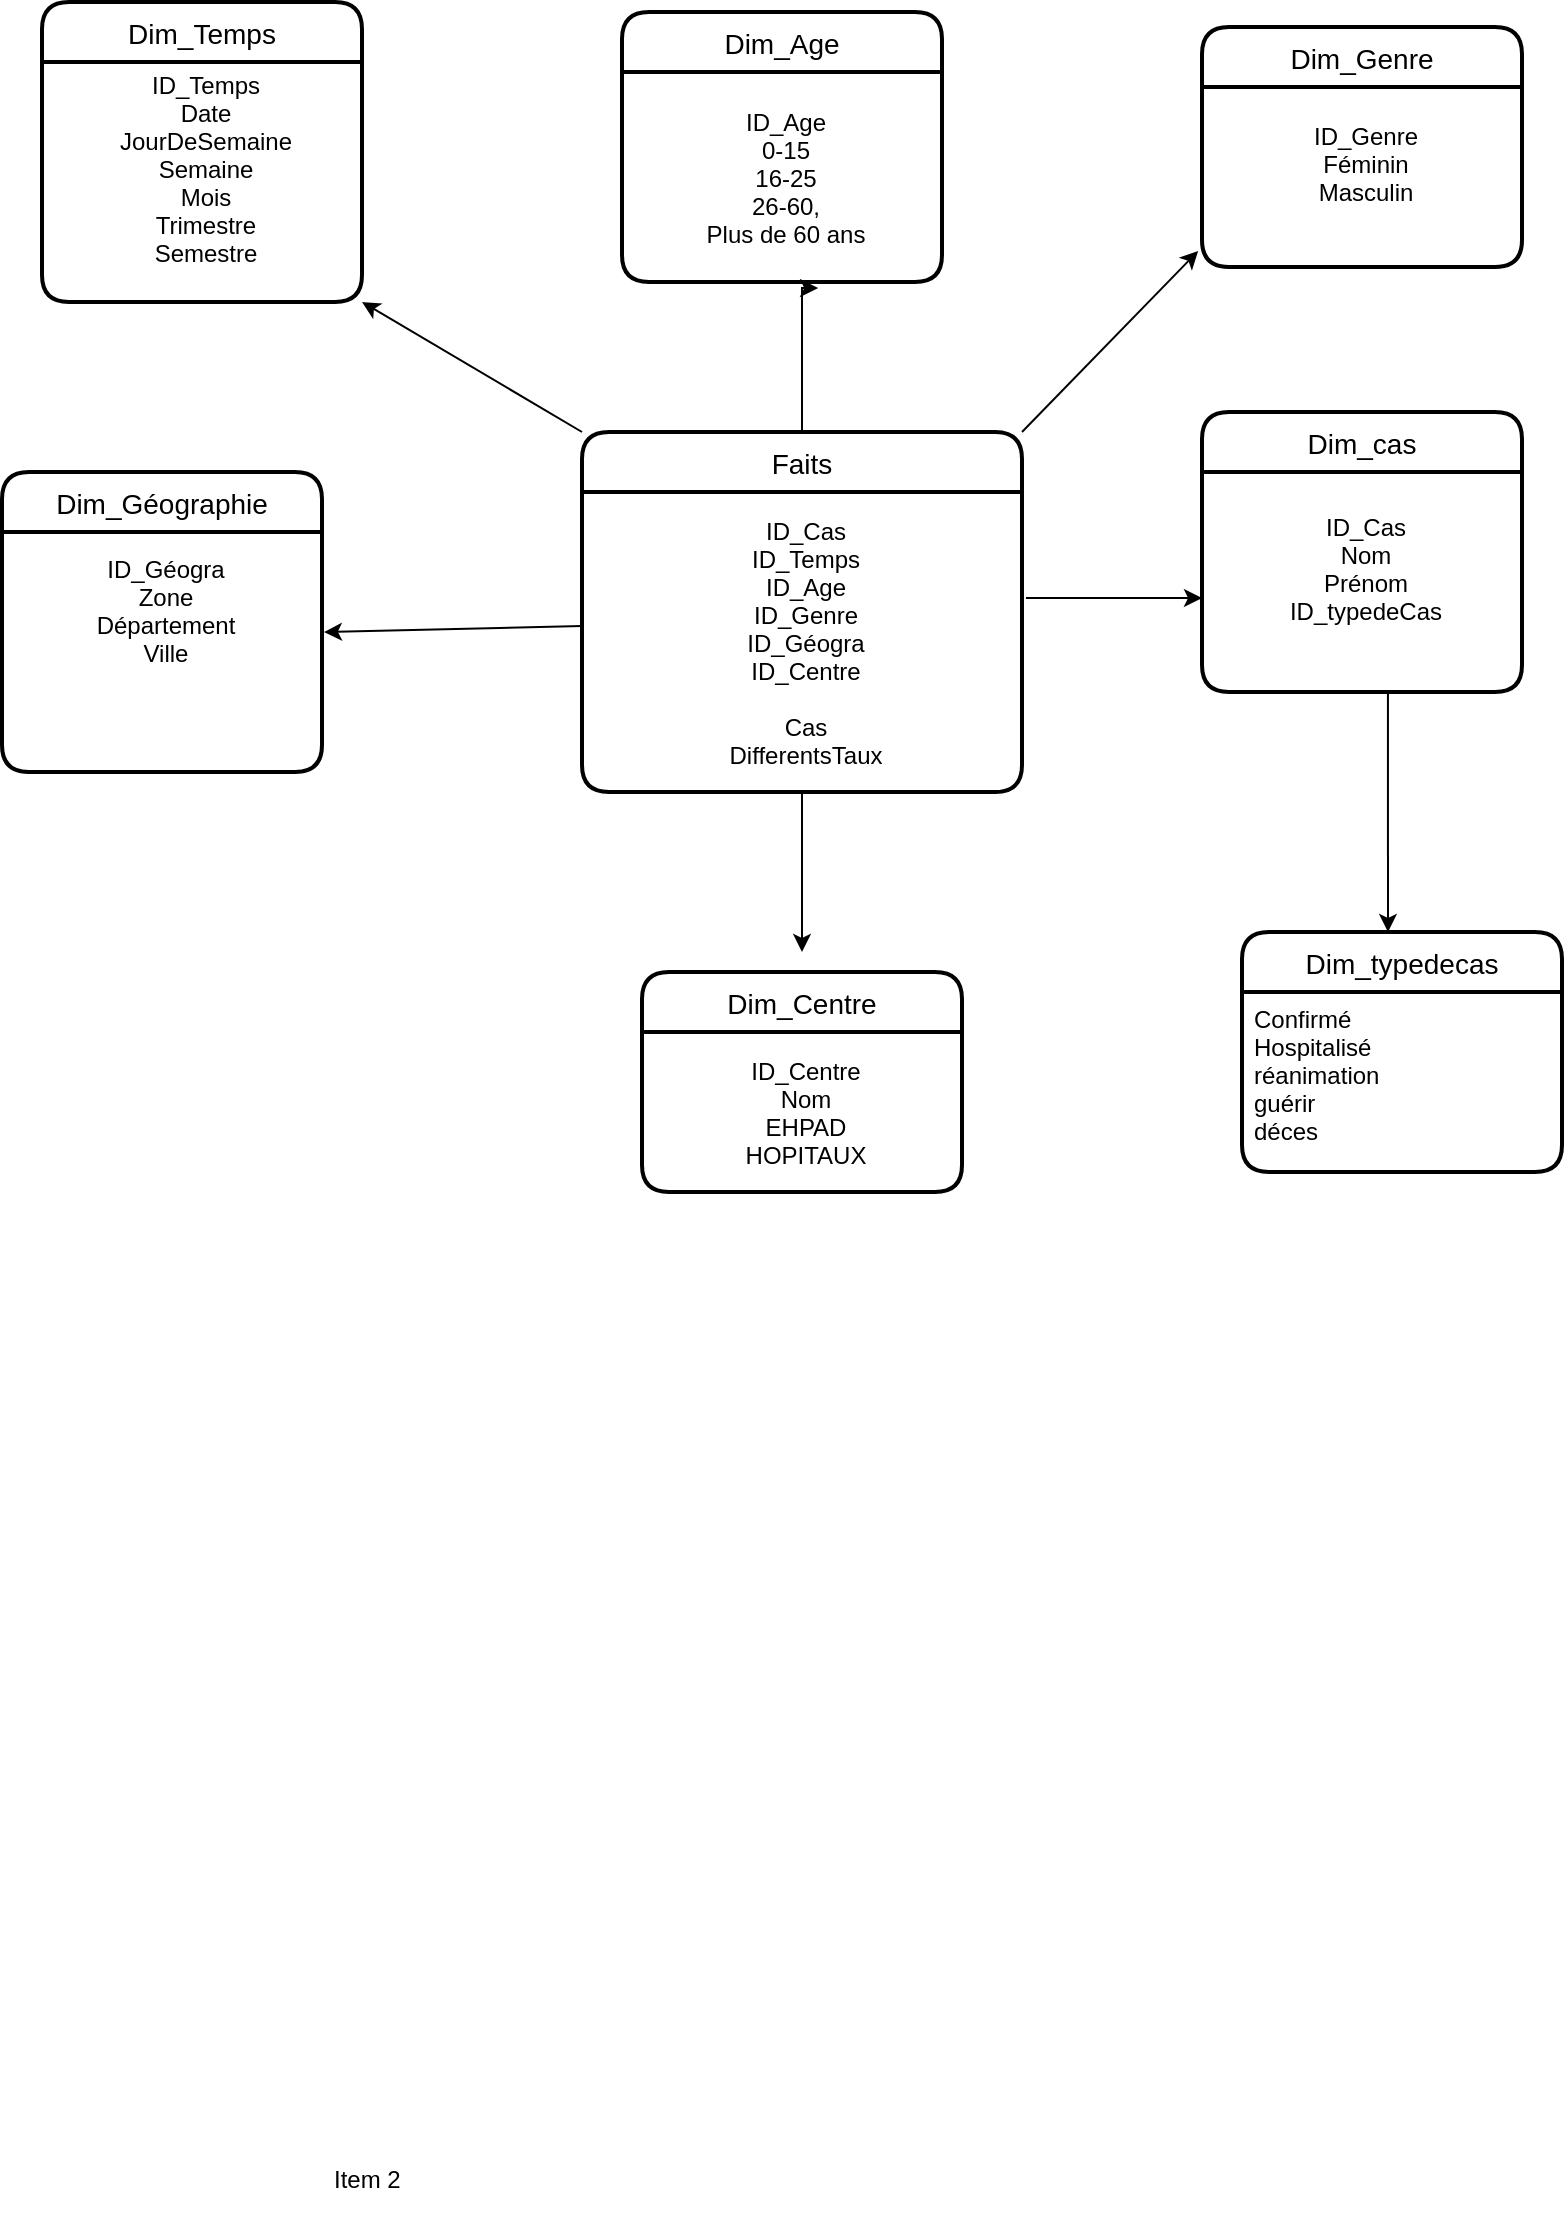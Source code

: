 <mxfile version="14.2.5" type="github">
  <diagram id="R2lEEEUBdFMjLlhIrx00" name="Page-1">
    <mxGraphModel dx="2056" dy="1771" grid="1" gridSize="10" guides="1" tooltips="1" connect="1" arrows="1" fold="1" page="1" pageScale="1" pageWidth="850" pageHeight="1100" math="0" shadow="0" extFonts="Permanent Marker^https://fonts.googleapis.com/css?family=Permanent+Marker">
      <root>
        <mxCell id="0" />
        <mxCell id="1" parent="0" />
        <mxCell id="nao2UWSfb_JgM-pB_VYo-22" style="rounded=0;orthogonalLoop=1;jettySize=auto;html=1;exitX=1;exitY=0;exitDx=0;exitDy=0;entryX=-0.012;entryY=0.911;entryDx=0;entryDy=0;entryPerimeter=0;" edge="1" parent="1" source="ax13fasfTvD9CHcGZT5u-33" target="ax13fasfTvD9CHcGZT5u-41">
          <mxGeometry relative="1" as="geometry" />
        </mxCell>
        <mxCell id="nao2UWSfb_JgM-pB_VYo-24" style="edgeStyle=none;rounded=0;orthogonalLoop=1;jettySize=auto;html=1;exitX=0;exitY=0;exitDx=0;exitDy=0;entryX=1;entryY=1;entryDx=0;entryDy=0;" edge="1" parent="1" source="ax13fasfTvD9CHcGZT5u-33" target="ax13fasfTvD9CHcGZT5u-46">
          <mxGeometry relative="1" as="geometry" />
        </mxCell>
        <mxCell id="nao2UWSfb_JgM-pB_VYo-33" style="edgeStyle=none;rounded=0;orthogonalLoop=1;jettySize=auto;html=1;exitX=0.5;exitY=0;exitDx=0;exitDy=0;entryX=0.613;entryY=1.029;entryDx=0;entryDy=0;entryPerimeter=0;" edge="1" parent="1" source="ax13fasfTvD9CHcGZT5u-33" target="ax13fasfTvD9CHcGZT5u-49">
          <mxGeometry relative="1" as="geometry">
            <Array as="points">
              <mxPoint x="340" y="-412" />
            </Array>
          </mxGeometry>
        </mxCell>
        <mxCell id="ax13fasfTvD9CHcGZT5u-33" value="Faits" style="swimlane;childLayout=stackLayout;horizontal=1;startSize=30;horizontalStack=0;rounded=1;fontSize=14;fontStyle=0;strokeWidth=2;resizeParent=0;resizeLast=1;shadow=0;dashed=0;align=center;" parent="1" vertex="1">
          <mxGeometry x="230" y="-340" width="220" height="180" as="geometry" />
        </mxCell>
        <mxCell id="ax13fasfTvD9CHcGZT5u-34" value="&#xa;&#xa;&#xa;&#xa;&#xa;&#xa;ID_Cas&#xa;ID_Temps&#xa;ID_Age&#xa;ID_Genre&#xa;ID_Géogra&#xa;ID_Centre&#xa;&#xa;Cas &#xa;DifferentsTaux&#xa;&#xa;&#xa;&#xa;&#xa;&#xa;" style="align=center;strokeColor=none;fillColor=none;spacingLeft=4;fontSize=12;verticalAlign=middle;resizable=0;rotatable=0;part=1;" parent="ax13fasfTvD9CHcGZT5u-33" vertex="1">
          <mxGeometry y="30" width="220" height="150" as="geometry" />
        </mxCell>
        <mxCell id="ax13fasfTvD9CHcGZT5u-29" value="Item 2" style="text;strokeColor=none;fillColor=none;spacingLeft=4;spacingRight=4;overflow=hidden;rotatable=0;points=[[0,0.5],[1,0.5]];portConstraint=eastwest;fontSize=12;" parent="1" vertex="1">
          <mxGeometry x="100" y="520" width="160" height="30" as="geometry" />
        </mxCell>
        <mxCell id="ax13fasfTvD9CHcGZT5u-40" value="Dim_Genre" style="swimlane;childLayout=stackLayout;horizontal=1;startSize=30;horizontalStack=0;rounded=1;fontSize=14;fontStyle=0;strokeWidth=2;resizeParent=0;resizeLast=1;shadow=0;dashed=0;align=center;" parent="1" vertex="1">
          <mxGeometry x="540" y="-542.5" width="160" height="120" as="geometry" />
        </mxCell>
        <mxCell id="ax13fasfTvD9CHcGZT5u-41" value="ID_Genre&#xa;Féminin&#xa;Masculin&#xa;" style="align=center;strokeColor=none;fillColor=none;spacingLeft=4;fontSize=12;verticalAlign=middle;resizable=0;rotatable=0;part=1;" parent="ax13fasfTvD9CHcGZT5u-40" vertex="1">
          <mxGeometry y="30" width="160" height="90" as="geometry" />
        </mxCell>
        <mxCell id="ax13fasfTvD9CHcGZT5u-42" value="Dim_Géographie" style="swimlane;childLayout=stackLayout;horizontal=1;startSize=30;horizontalStack=0;rounded=1;fontSize=14;fontStyle=0;strokeWidth=2;resizeParent=0;resizeLast=1;shadow=0;dashed=0;align=center;" parent="1" vertex="1">
          <mxGeometry x="-60" y="-320" width="160" height="150" as="geometry" />
        </mxCell>
        <mxCell id="ax13fasfTvD9CHcGZT5u-43" value="ID_Géogra&#xa;Zone&#xa;Département&#xa;Ville&#xa;&#xa;&#xa;" style="align=center;strokeColor=none;fillColor=none;spacingLeft=4;fontSize=12;verticalAlign=middle;resizable=0;rotatable=0;part=1;" parent="ax13fasfTvD9CHcGZT5u-42" vertex="1">
          <mxGeometry y="30" width="160" height="120" as="geometry" />
        </mxCell>
        <mxCell id="ax13fasfTvD9CHcGZT5u-46" value="Dim_Temps" style="swimlane;childLayout=stackLayout;horizontal=1;startSize=30;horizontalStack=0;rounded=1;fontSize=14;fontStyle=0;strokeWidth=2;resizeParent=0;resizeLast=1;shadow=0;dashed=0;align=center;verticalAlign=middle;" parent="1" vertex="1">
          <mxGeometry x="-40" y="-555" width="160" height="150" as="geometry" />
        </mxCell>
        <mxCell id="ax13fasfTvD9CHcGZT5u-47" value="ID_Temps&#xa;Date&#xa;JourDeSemaine&#xa;Semaine&#xa;Mois&#xa;Trimestre&#xa;Semestre&#xa;" style="align=center;strokeColor=none;fillColor=none;spacingLeft=4;fontSize=12;verticalAlign=middle;resizable=0;rotatable=0;part=1;" parent="ax13fasfTvD9CHcGZT5u-46" vertex="1">
          <mxGeometry y="30" width="160" height="120" as="geometry" />
        </mxCell>
        <mxCell id="ax13fasfTvD9CHcGZT5u-48" value="Dim_Age" style="swimlane;childLayout=stackLayout;horizontal=1;startSize=30;horizontalStack=0;rounded=1;fontSize=14;fontStyle=0;strokeWidth=2;resizeParent=0;resizeLast=1;shadow=0;dashed=0;align=center;" parent="1" vertex="1">
          <mxGeometry x="250" y="-550" width="160" height="135" as="geometry" />
        </mxCell>
        <mxCell id="ax13fasfTvD9CHcGZT5u-49" value="ID_Age&#xa;0-15&#xa; 16-25&#xa; 26-60,&#xa;Plus de 60 ans" style="align=center;strokeColor=none;fillColor=none;spacingLeft=4;fontSize=12;verticalAlign=middle;resizable=0;rotatable=0;part=1;" parent="ax13fasfTvD9CHcGZT5u-48" vertex="1">
          <mxGeometry y="30" width="160" height="105" as="geometry" />
        </mxCell>
        <mxCell id="ax13fasfTvD9CHcGZT5u-50" value="Dim_Centre" style="swimlane;childLayout=stackLayout;horizontal=1;startSize=30;horizontalStack=0;rounded=1;fontSize=14;fontStyle=0;strokeWidth=2;resizeParent=0;resizeLast=1;shadow=0;dashed=0;align=center;" parent="1" vertex="1">
          <mxGeometry x="260" y="-70" width="160" height="110" as="geometry" />
        </mxCell>
        <mxCell id="ax13fasfTvD9CHcGZT5u-51" value="&#xa;ID_Centre&#xa;Nom&#xa;EHPAD&#xa;HOPITAUX&#xa;" style="align=center;strokeColor=none;fillColor=none;spacingLeft=4;fontSize=12;verticalAlign=middle;resizable=0;rotatable=0;part=1;" parent="ax13fasfTvD9CHcGZT5u-50" vertex="1">
          <mxGeometry y="30" width="160" height="80" as="geometry" />
        </mxCell>
        <mxCell id="nao2UWSfb_JgM-pB_VYo-29" style="edgeStyle=none;rounded=0;orthogonalLoop=1;jettySize=auto;html=1;exitX=1;exitY=0;exitDx=0;exitDy=0;" edge="1" parent="ax13fasfTvD9CHcGZT5u-50" source="ax13fasfTvD9CHcGZT5u-51" target="ax13fasfTvD9CHcGZT5u-51">
          <mxGeometry relative="1" as="geometry" />
        </mxCell>
        <mxCell id="nao2UWSfb_JgM-pB_VYo-3" value="Dim_cas" style="swimlane;childLayout=stackLayout;horizontal=1;startSize=30;horizontalStack=0;rounded=1;fontSize=14;fontStyle=0;strokeWidth=2;resizeParent=0;resizeLast=1;shadow=0;dashed=0;align=center;" vertex="1" parent="1">
          <mxGeometry x="540" y="-350" width="160" height="140" as="geometry" />
        </mxCell>
        <mxCell id="nao2UWSfb_JgM-pB_VYo-4" value="ID_Cas&#xa;Nom&#xa;Prénom&#xa;ID_typedeCas&#xa;" style="align=center;strokeColor=none;fillColor=none;spacingLeft=4;fontSize=12;verticalAlign=middle;resizable=0;rotatable=0;part=1;" vertex="1" parent="nao2UWSfb_JgM-pB_VYo-3">
          <mxGeometry y="30" width="160" height="110" as="geometry" />
        </mxCell>
        <mxCell id="nao2UWSfb_JgM-pB_VYo-9" style="edgeStyle=orthogonalEdgeStyle;rounded=0;orthogonalLoop=1;jettySize=auto;html=1;exitX=0;exitY=0.5;exitDx=0;exitDy=0;entryX=0;entryY=0.5;entryDx=0;entryDy=0;" edge="1" parent="nao2UWSfb_JgM-pB_VYo-3" source="nao2UWSfb_JgM-pB_VYo-4" target="nao2UWSfb_JgM-pB_VYo-4">
          <mxGeometry relative="1" as="geometry" />
        </mxCell>
        <mxCell id="nao2UWSfb_JgM-pB_VYo-15" value="Dim_typedecas" style="swimlane;childLayout=stackLayout;horizontal=1;startSize=30;horizontalStack=0;rounded=1;fontSize=14;fontStyle=0;strokeWidth=2;resizeParent=0;resizeLast=1;shadow=0;dashed=0;align=center;" vertex="1" parent="1">
          <mxGeometry x="560" y="-90" width="160" height="120" as="geometry" />
        </mxCell>
        <mxCell id="nao2UWSfb_JgM-pB_VYo-16" value="Confirmé&#xa;Hospitalisé&#xa;réanimation&#xa;guérir&#xa;déces&#xa;&#xa;&#xa;&#xa;" style="align=left;strokeColor=none;fillColor=none;spacingLeft=4;fontSize=12;verticalAlign=top;resizable=0;rotatable=0;part=1;" vertex="1" parent="nao2UWSfb_JgM-pB_VYo-15">
          <mxGeometry y="30" width="160" height="90" as="geometry" />
        </mxCell>
        <mxCell id="nao2UWSfb_JgM-pB_VYo-25" style="edgeStyle=none;rounded=0;orthogonalLoop=1;jettySize=auto;html=1;exitX=0;exitY=0.447;exitDx=0;exitDy=0;entryX=1.006;entryY=0.417;entryDx=0;entryDy=0;entryPerimeter=0;exitPerimeter=0;" edge="1" parent="1" source="ax13fasfTvD9CHcGZT5u-34" target="ax13fasfTvD9CHcGZT5u-43">
          <mxGeometry relative="1" as="geometry">
            <Array as="points" />
          </mxGeometry>
        </mxCell>
        <mxCell id="nao2UWSfb_JgM-pB_VYo-26" style="edgeStyle=none;rounded=0;orthogonalLoop=1;jettySize=auto;html=1;exitX=1.009;exitY=0.353;exitDx=0;exitDy=0;exitPerimeter=0;entryX=0;entryY=0.573;entryDx=0;entryDy=0;entryPerimeter=0;" edge="1" parent="1" source="ax13fasfTvD9CHcGZT5u-34" target="nao2UWSfb_JgM-pB_VYo-4">
          <mxGeometry relative="1" as="geometry">
            <Array as="points" />
          </mxGeometry>
        </mxCell>
        <mxCell id="nao2UWSfb_JgM-pB_VYo-27" style="edgeStyle=none;rounded=0;orthogonalLoop=1;jettySize=auto;html=1;exitX=0.581;exitY=1;exitDx=0;exitDy=0;exitPerimeter=0;" edge="1" parent="1" source="nao2UWSfb_JgM-pB_VYo-4">
          <mxGeometry relative="1" as="geometry">
            <mxPoint x="633" y="-90" as="targetPoint" />
          </mxGeometry>
        </mxCell>
        <mxCell id="nao2UWSfb_JgM-pB_VYo-31" style="edgeStyle=none;rounded=0;orthogonalLoop=1;jettySize=auto;html=1;exitX=0.5;exitY=1;exitDx=0;exitDy=0;" edge="1" parent="1" source="ax13fasfTvD9CHcGZT5u-34">
          <mxGeometry relative="1" as="geometry">
            <mxPoint x="340" y="-80" as="targetPoint" />
          </mxGeometry>
        </mxCell>
      </root>
    </mxGraphModel>
  </diagram>
</mxfile>
